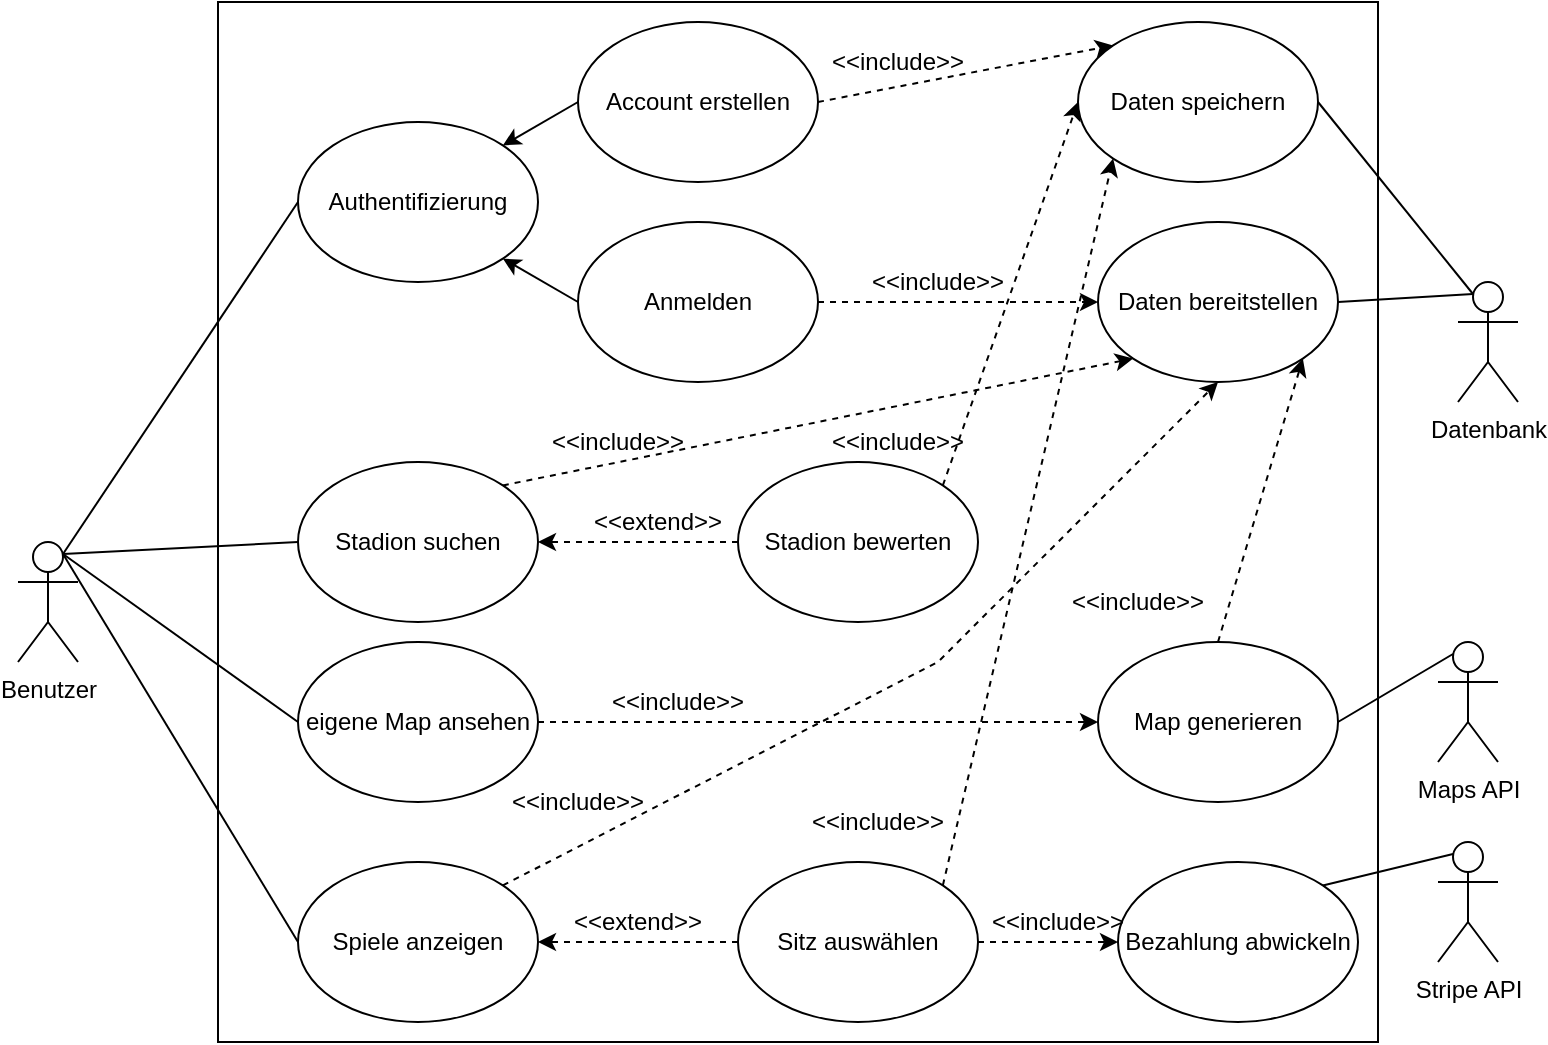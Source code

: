 <mxfile version="20.8.16" type="device"><diagram id="MEtFcURtxVhwB4WXQuwe" name="Seite-1"><mxGraphModel dx="1434" dy="844" grid="1" gridSize="10" guides="1" tooltips="1" connect="1" arrows="1" fold="1" page="1" pageScale="1" pageWidth="827" pageHeight="1169" math="0" shadow="0"><root><mxCell id="0"/><mxCell id="1" parent="0"/><mxCell id="is9f4r4MoEB7ZEwczc0A-1" value="" style="rounded=0;whiteSpace=wrap;html=1;" parent="1" vertex="1"><mxGeometry x="120" y="30" width="580" height="520" as="geometry"/></mxCell><mxCell id="is9f4r4MoEB7ZEwczc0A-12" style="rounded=0;orthogonalLoop=1;jettySize=auto;html=1;exitX=0.75;exitY=0.1;exitDx=0;exitDy=0;exitPerimeter=0;entryX=0;entryY=0.5;entryDx=0;entryDy=0;endArrow=none;endFill=0;" parent="1" source="is9f4r4MoEB7ZEwczc0A-2" target="is9f4r4MoEB7ZEwczc0A-11" edge="1"><mxGeometry relative="1" as="geometry"/></mxCell><mxCell id="is9f4r4MoEB7ZEwczc0A-2" value="Benutzer" style="shape=umlActor;verticalLabelPosition=bottom;verticalAlign=top;html=1;outlineConnect=0;" parent="1" vertex="1"><mxGeometry x="20" y="300" width="30" height="60" as="geometry"/></mxCell><mxCell id="is9f4r4MoEB7ZEwczc0A-17" style="edgeStyle=none;rounded=0;orthogonalLoop=1;jettySize=auto;html=1;exitX=0;exitY=0.5;exitDx=0;exitDy=0;endArrow=none;endFill=0;entryX=0.75;entryY=0.1;entryDx=0;entryDy=0;entryPerimeter=0;" parent="1" source="is9f4r4MoEB7ZEwczc0A-6" target="is9f4r4MoEB7ZEwczc0A-2" edge="1"><mxGeometry relative="1" as="geometry"><mxPoint x="80" y="320" as="targetPoint"/></mxGeometry></mxCell><mxCell id="-Q_HG2s8yWnXanNTTl7L-8" style="edgeStyle=none;shape=connector;rounded=0;orthogonalLoop=1;jettySize=auto;html=1;exitX=1;exitY=0;exitDx=0;exitDy=0;entryX=0.5;entryY=1;entryDx=0;entryDy=0;dashed=1;labelBackgroundColor=default;strokeColor=default;fontFamily=Helvetica;fontSize=11;fontColor=default;endArrow=classic;endFill=1;" edge="1" parent="1" source="is9f4r4MoEB7ZEwczc0A-6" target="-Q_HG2s8yWnXanNTTl7L-2"><mxGeometry relative="1" as="geometry"><Array as="points"><mxPoint x="480" y="360"/></Array></mxGeometry></mxCell><mxCell id="is9f4r4MoEB7ZEwczc0A-6" value="Spiele anzeigen" style="ellipse;whiteSpace=wrap;html=1;" parent="1" vertex="1"><mxGeometry x="160" y="460" width="120" height="80" as="geometry"/></mxCell><mxCell id="is9f4r4MoEB7ZEwczc0A-14" style="edgeStyle=none;rounded=0;orthogonalLoop=1;jettySize=auto;html=1;exitX=0;exitY=0.5;exitDx=0;exitDy=0;endArrow=none;endFill=0;entryX=0.75;entryY=0.1;entryDx=0;entryDy=0;entryPerimeter=0;" parent="1" source="is9f4r4MoEB7ZEwczc0A-7" target="is9f4r4MoEB7ZEwczc0A-2" edge="1"><mxGeometry relative="1" as="geometry"><mxPoint x="80" y="330" as="targetPoint"/></mxGeometry></mxCell><mxCell id="-Q_HG2s8yWnXanNTTl7L-6" style="edgeStyle=none;shape=connector;rounded=0;orthogonalLoop=1;jettySize=auto;html=1;exitX=1;exitY=0;exitDx=0;exitDy=0;entryX=0;entryY=1;entryDx=0;entryDy=0;dashed=1;labelBackgroundColor=default;strokeColor=default;fontFamily=Helvetica;fontSize=11;fontColor=default;endArrow=classic;endFill=1;" edge="1" parent="1" source="is9f4r4MoEB7ZEwczc0A-7" target="-Q_HG2s8yWnXanNTTl7L-2"><mxGeometry relative="1" as="geometry"/></mxCell><mxCell id="is9f4r4MoEB7ZEwczc0A-7" value="Stadion suchen" style="ellipse;whiteSpace=wrap;html=1;" parent="1" vertex="1"><mxGeometry x="160" y="260" width="120" height="80" as="geometry"/></mxCell><mxCell id="is9f4r4MoEB7ZEwczc0A-45" style="edgeStyle=none;rounded=0;orthogonalLoop=1;jettySize=auto;html=1;exitX=1;exitY=0;exitDx=0;exitDy=0;entryX=0;entryY=0.5;entryDx=0;entryDy=0;endArrow=classic;endFill=1;dashed=1;" parent="1" source="is9f4r4MoEB7ZEwczc0A-8" target="is9f4r4MoEB7ZEwczc0A-35" edge="1"><mxGeometry relative="1" as="geometry"/></mxCell><mxCell id="Coh1ksK1yJW_3geBomkl-11" style="edgeStyle=none;rounded=0;orthogonalLoop=1;jettySize=auto;html=1;exitX=0;exitY=0.5;exitDx=0;exitDy=0;entryX=1;entryY=0.5;entryDx=0;entryDy=0;dashed=1;" parent="1" source="is9f4r4MoEB7ZEwczc0A-8" target="is9f4r4MoEB7ZEwczc0A-7" edge="1"><mxGeometry relative="1" as="geometry"/></mxCell><mxCell id="is9f4r4MoEB7ZEwczc0A-8" value="Stadion bewerten" style="ellipse;whiteSpace=wrap;html=1;" parent="1" vertex="1"><mxGeometry x="380" y="260" width="120" height="80" as="geometry"/></mxCell><mxCell id="is9f4r4MoEB7ZEwczc0A-18" style="edgeStyle=none;rounded=0;orthogonalLoop=1;jettySize=auto;html=1;exitX=0;exitY=0.5;exitDx=0;exitDy=0;entryX=0.75;entryY=0.1;entryDx=0;entryDy=0;entryPerimeter=0;endArrow=none;endFill=0;" parent="1" source="is9f4r4MoEB7ZEwczc0A-9" target="is9f4r4MoEB7ZEwczc0A-2" edge="1"><mxGeometry relative="1" as="geometry"/></mxCell><mxCell id="is9f4r4MoEB7ZEwczc0A-31" style="edgeStyle=none;rounded=0;orthogonalLoop=1;jettySize=auto;html=1;exitX=1;exitY=0.5;exitDx=0;exitDy=0;entryX=0;entryY=0.5;entryDx=0;entryDy=0;dashed=1;endArrow=classic;endFill=1;" parent="1" source="is9f4r4MoEB7ZEwczc0A-9" target="is9f4r4MoEB7ZEwczc0A-26" edge="1"><mxGeometry relative="1" as="geometry"/></mxCell><mxCell id="is9f4r4MoEB7ZEwczc0A-9" value="eigene Map ansehen" style="ellipse;whiteSpace=wrap;html=1;" parent="1" vertex="1"><mxGeometry x="160" y="350" width="120" height="80" as="geometry"/></mxCell><mxCell id="is9f4r4MoEB7ZEwczc0A-38" style="edgeStyle=none;rounded=0;orthogonalLoop=1;jettySize=auto;html=1;exitX=1;exitY=0.5;exitDx=0;exitDy=0;entryX=0;entryY=0.5;entryDx=0;entryDy=0;dashed=1;endArrow=classic;endFill=1;" parent="1" source="is9f4r4MoEB7ZEwczc0A-10" target="-Q_HG2s8yWnXanNTTl7L-2" edge="1"><mxGeometry relative="1" as="geometry"><mxPoint x="560" y="180" as="targetPoint"/></mxGeometry></mxCell><mxCell id="Coh1ksK1yJW_3geBomkl-9" style="rounded=0;orthogonalLoop=1;jettySize=auto;html=1;exitX=0;exitY=0.5;exitDx=0;exitDy=0;entryX=1;entryY=1;entryDx=0;entryDy=0;" parent="1" source="is9f4r4MoEB7ZEwczc0A-10" target="is9f4r4MoEB7ZEwczc0A-11" edge="1"><mxGeometry relative="1" as="geometry"/></mxCell><mxCell id="is9f4r4MoEB7ZEwczc0A-10" value="Anmelden" style="ellipse;whiteSpace=wrap;html=1;" parent="1" vertex="1"><mxGeometry x="300" y="140" width="120" height="80" as="geometry"/></mxCell><mxCell id="is9f4r4MoEB7ZEwczc0A-37" style="edgeStyle=none;rounded=0;orthogonalLoop=1;jettySize=auto;html=1;exitX=1;exitY=0.5;exitDx=0;exitDy=0;entryX=0;entryY=0;entryDx=0;entryDy=0;endArrow=classic;endFill=1;dashed=1;" parent="1" source="Coh1ksK1yJW_3geBomkl-5" target="is9f4r4MoEB7ZEwczc0A-35" edge="1"><mxGeometry relative="1" as="geometry"/></mxCell><mxCell id="is9f4r4MoEB7ZEwczc0A-11" value="Authentifizierung" style="ellipse;whiteSpace=wrap;html=1;" parent="1" vertex="1"><mxGeometry x="160" y="90" width="120" height="80" as="geometry"/></mxCell><mxCell id="is9f4r4MoEB7ZEwczc0A-21" value="&amp;lt;&amp;lt;extend&amp;gt;&amp;gt;" style="text;html=1;strokeColor=none;fillColor=none;align=center;verticalAlign=middle;whiteSpace=wrap;rounded=0;" parent="1" vertex="1"><mxGeometry x="320" y="280" width="40" height="20" as="geometry"/></mxCell><mxCell id="Coh1ksK1yJW_3geBomkl-12" style="edgeStyle=none;rounded=0;orthogonalLoop=1;jettySize=auto;html=1;exitX=0;exitY=0.5;exitDx=0;exitDy=0;entryX=1;entryY=0.5;entryDx=0;entryDy=0;dashed=1;" parent="1" source="is9f4r4MoEB7ZEwczc0A-22" target="is9f4r4MoEB7ZEwczc0A-6" edge="1"><mxGeometry relative="1" as="geometry"/></mxCell><mxCell id="-Q_HG2s8yWnXanNTTl7L-11" style="edgeStyle=none;shape=connector;rounded=0;orthogonalLoop=1;jettySize=auto;html=1;exitX=1;exitY=0;exitDx=0;exitDy=0;entryX=0;entryY=1;entryDx=0;entryDy=0;dashed=1;labelBackgroundColor=default;strokeColor=default;fontFamily=Helvetica;fontSize=11;fontColor=default;endArrow=classic;endFill=1;" edge="1" parent="1" source="is9f4r4MoEB7ZEwczc0A-22" target="is9f4r4MoEB7ZEwczc0A-35"><mxGeometry relative="1" as="geometry"/></mxCell><mxCell id="-Q_HG2s8yWnXanNTTl7L-14" style="edgeStyle=none;shape=connector;rounded=0;orthogonalLoop=1;jettySize=auto;html=1;exitX=1;exitY=0.5;exitDx=0;exitDy=0;entryX=0;entryY=0.5;entryDx=0;entryDy=0;dashed=1;labelBackgroundColor=default;strokeColor=default;fontFamily=Helvetica;fontSize=11;fontColor=default;endArrow=classic;endFill=1;" edge="1" parent="1" source="is9f4r4MoEB7ZEwczc0A-22" target="is9f4r4MoEB7ZEwczc0A-47"><mxGeometry relative="1" as="geometry"/></mxCell><mxCell id="is9f4r4MoEB7ZEwczc0A-22" value="Sitz auswählen" style="ellipse;whiteSpace=wrap;html=1;" parent="1" vertex="1"><mxGeometry x="380" y="460" width="120" height="80" as="geometry"/></mxCell><mxCell id="is9f4r4MoEB7ZEwczc0A-24" value="&amp;lt;&amp;lt;extend&amp;gt;&amp;gt;" style="text;html=1;strokeColor=none;fillColor=none;align=center;verticalAlign=middle;whiteSpace=wrap;rounded=0;" parent="1" vertex="1"><mxGeometry x="310" y="480" width="40" height="20" as="geometry"/></mxCell><mxCell id="-Q_HG2s8yWnXanNTTl7L-4" style="edgeStyle=none;rounded=0;orthogonalLoop=1;jettySize=auto;html=1;exitX=0.5;exitY=0;exitDx=0;exitDy=0;entryX=1;entryY=1;entryDx=0;entryDy=0;endArrow=classic;endFill=1;dashed=1;" edge="1" parent="1" source="is9f4r4MoEB7ZEwczc0A-26" target="-Q_HG2s8yWnXanNTTl7L-2"><mxGeometry relative="1" as="geometry"/></mxCell><mxCell id="is9f4r4MoEB7ZEwczc0A-26" value="Map generieren" style="ellipse;whiteSpace=wrap;html=1;" parent="1" vertex="1"><mxGeometry x="560" y="350" width="120" height="80" as="geometry"/></mxCell><mxCell id="is9f4r4MoEB7ZEwczc0A-32" value="&amp;lt;&amp;lt;include&amp;gt;&amp;gt;" style="text;html=1;strokeColor=none;fillColor=none;align=center;verticalAlign=middle;whiteSpace=wrap;rounded=0;" parent="1" vertex="1"><mxGeometry x="330" y="370" width="40" height="20" as="geometry"/></mxCell><mxCell id="is9f4r4MoEB7ZEwczc0A-34" style="edgeStyle=none;rounded=0;orthogonalLoop=1;jettySize=auto;html=1;exitX=0.25;exitY=0.1;exitDx=0;exitDy=0;exitPerimeter=0;entryX=1;entryY=0.5;entryDx=0;entryDy=0;endArrow=none;endFill=0;" parent="1" source="is9f4r4MoEB7ZEwczc0A-33" target="is9f4r4MoEB7ZEwczc0A-26" edge="1"><mxGeometry relative="1" as="geometry"/></mxCell><mxCell id="is9f4r4MoEB7ZEwczc0A-33" value="Maps API" style="shape=umlActor;verticalLabelPosition=bottom;verticalAlign=top;html=1;outlineConnect=0;" parent="1" vertex="1"><mxGeometry x="730" y="350" width="30" height="60" as="geometry"/></mxCell><mxCell id="is9f4r4MoEB7ZEwczc0A-35" value="Daten speichern" style="ellipse;whiteSpace=wrap;html=1;" parent="1" vertex="1"><mxGeometry x="550" y="40" width="120" height="80" as="geometry"/></mxCell><mxCell id="is9f4r4MoEB7ZEwczc0A-39" value="&amp;lt;&amp;lt;include&amp;gt;&amp;gt;" style="text;html=1;strokeColor=none;fillColor=none;align=center;verticalAlign=middle;whiteSpace=wrap;rounded=0;" parent="1" vertex="1"><mxGeometry x="460" y="160" width="40" height="20" as="geometry"/></mxCell><mxCell id="is9f4r4MoEB7ZEwczc0A-40" value="&amp;lt;&amp;lt;include&amp;gt;&amp;gt;" style="text;html=1;strokeColor=none;fillColor=none;align=center;verticalAlign=middle;whiteSpace=wrap;rounded=0;" parent="1" vertex="1"><mxGeometry x="440" y="50" width="40" height="20" as="geometry"/></mxCell><mxCell id="is9f4r4MoEB7ZEwczc0A-43" style="edgeStyle=none;rounded=0;orthogonalLoop=1;jettySize=auto;html=1;exitX=0.25;exitY=0.1;exitDx=0;exitDy=0;exitPerimeter=0;entryX=1;entryY=0.5;entryDx=0;entryDy=0;endArrow=none;endFill=0;" parent="1" source="is9f4r4MoEB7ZEwczc0A-42" target="is9f4r4MoEB7ZEwczc0A-35" edge="1"><mxGeometry relative="1" as="geometry"/></mxCell><mxCell id="-Q_HG2s8yWnXanNTTl7L-3" style="edgeStyle=none;rounded=0;orthogonalLoop=1;jettySize=auto;html=1;exitX=0.25;exitY=0.1;exitDx=0;exitDy=0;exitPerimeter=0;entryX=1;entryY=0.5;entryDx=0;entryDy=0;endArrow=none;endFill=0;" edge="1" parent="1" source="is9f4r4MoEB7ZEwczc0A-42" target="-Q_HG2s8yWnXanNTTl7L-2"><mxGeometry relative="1" as="geometry"/></mxCell><mxCell id="is9f4r4MoEB7ZEwczc0A-42" value="Datenbank" style="shape=umlActor;verticalLabelPosition=bottom;verticalAlign=top;html=1;outlineConnect=0;" parent="1" vertex="1"><mxGeometry x="740" y="170" width="30" height="60" as="geometry"/></mxCell><mxCell id="is9f4r4MoEB7ZEwczc0A-46" value="&amp;lt;&amp;lt;include&amp;gt;&amp;gt;" style="text;html=1;strokeColor=none;fillColor=none;align=center;verticalAlign=middle;whiteSpace=wrap;rounded=0;" parent="1" vertex="1"><mxGeometry x="440" y="240" width="40" height="20" as="geometry"/></mxCell><mxCell id="is9f4r4MoEB7ZEwczc0A-47" value="Bezahlung abwickeln" style="ellipse;whiteSpace=wrap;html=1;" parent="1" vertex="1"><mxGeometry x="570" y="460" width="120" height="80" as="geometry"/></mxCell><mxCell id="-Q_HG2s8yWnXanNTTl7L-1" style="rounded=0;orthogonalLoop=1;jettySize=auto;html=1;exitX=0.25;exitY=0.1;exitDx=0;exitDy=0;exitPerimeter=0;entryX=1;entryY=0;entryDx=0;entryDy=0;endArrow=none;endFill=0;" edge="1" parent="1" source="is9f4r4MoEB7ZEwczc0A-50" target="is9f4r4MoEB7ZEwczc0A-47"><mxGeometry relative="1" as="geometry"/></mxCell><mxCell id="is9f4r4MoEB7ZEwczc0A-50" value="Stripe API" style="shape=umlActor;verticalLabelPosition=bottom;verticalAlign=top;html=1;outlineConnect=0;" parent="1" vertex="1"><mxGeometry x="730" y="450" width="30" height="60" as="geometry"/></mxCell><mxCell id="Coh1ksK1yJW_3geBomkl-10" style="rounded=0;orthogonalLoop=1;jettySize=auto;html=1;exitX=0;exitY=0.5;exitDx=0;exitDy=0;entryX=1;entryY=0;entryDx=0;entryDy=0;" parent="1" source="Coh1ksK1yJW_3geBomkl-5" target="is9f4r4MoEB7ZEwczc0A-11" edge="1"><mxGeometry relative="1" as="geometry"/></mxCell><mxCell id="Coh1ksK1yJW_3geBomkl-5" value="Account erstellen" style="ellipse;whiteSpace=wrap;html=1;" parent="1" vertex="1"><mxGeometry x="300" y="40" width="120" height="80" as="geometry"/></mxCell><mxCell id="Coh1ksK1yJW_3geBomkl-14" style="edgeStyle=none;rounded=0;orthogonalLoop=1;jettySize=auto;html=1;exitX=0.5;exitY=1;exitDx=0;exitDy=0;dashed=1;" parent="1" source="is9f4r4MoEB7ZEwczc0A-46" target="is9f4r4MoEB7ZEwczc0A-46" edge="1"><mxGeometry relative="1" as="geometry"/></mxCell><mxCell id="-Q_HG2s8yWnXanNTTl7L-2" value="Daten bereitstellen" style="ellipse;whiteSpace=wrap;html=1;" vertex="1" parent="1"><mxGeometry x="560" y="140" width="120" height="80" as="geometry"/></mxCell><mxCell id="-Q_HG2s8yWnXanNTTl7L-5" value="&amp;lt;&amp;lt;include&amp;gt;&amp;gt;" style="text;html=1;strokeColor=none;fillColor=none;align=center;verticalAlign=middle;whiteSpace=wrap;rounded=0;" vertex="1" parent="1"><mxGeometry x="560" y="320" width="40" height="20" as="geometry"/></mxCell><mxCell id="-Q_HG2s8yWnXanNTTl7L-7" value="&amp;lt;&amp;lt;include&amp;gt;&amp;gt;" style="text;html=1;strokeColor=none;fillColor=none;align=center;verticalAlign=middle;whiteSpace=wrap;rounded=0;" vertex="1" parent="1"><mxGeometry x="300" y="240" width="40" height="20" as="geometry"/></mxCell><mxCell id="-Q_HG2s8yWnXanNTTl7L-9" value="&amp;lt;&amp;lt;include&amp;gt;&amp;gt;" style="text;html=1;strokeColor=none;fillColor=none;align=center;verticalAlign=middle;whiteSpace=wrap;rounded=0;" vertex="1" parent="1"><mxGeometry x="280" y="420" width="40" height="20" as="geometry"/></mxCell><mxCell id="-Q_HG2s8yWnXanNTTl7L-12" style="edgeStyle=none;shape=connector;rounded=0;orthogonalLoop=1;jettySize=auto;html=1;exitX=0.75;exitY=0;exitDx=0;exitDy=0;dashed=1;labelBackgroundColor=default;strokeColor=default;fontFamily=Helvetica;fontSize=11;fontColor=default;endArrow=classic;endFill=1;" edge="1" parent="1" source="is9f4r4MoEB7ZEwczc0A-40" target="is9f4r4MoEB7ZEwczc0A-40"><mxGeometry relative="1" as="geometry"/></mxCell><mxCell id="-Q_HG2s8yWnXanNTTl7L-13" value="&amp;lt;&amp;lt;include&amp;gt;&amp;gt;" style="text;html=1;strokeColor=none;fillColor=none;align=center;verticalAlign=middle;whiteSpace=wrap;rounded=0;" vertex="1" parent="1"><mxGeometry x="430" y="430" width="40" height="20" as="geometry"/></mxCell><mxCell id="-Q_HG2s8yWnXanNTTl7L-15" value="&amp;lt;&amp;lt;include&amp;gt;&amp;gt;" style="text;html=1;strokeColor=none;fillColor=none;align=center;verticalAlign=middle;whiteSpace=wrap;rounded=0;" vertex="1" parent="1"><mxGeometry x="520" y="480" width="40" height="20" as="geometry"/></mxCell></root></mxGraphModel></diagram></mxfile>